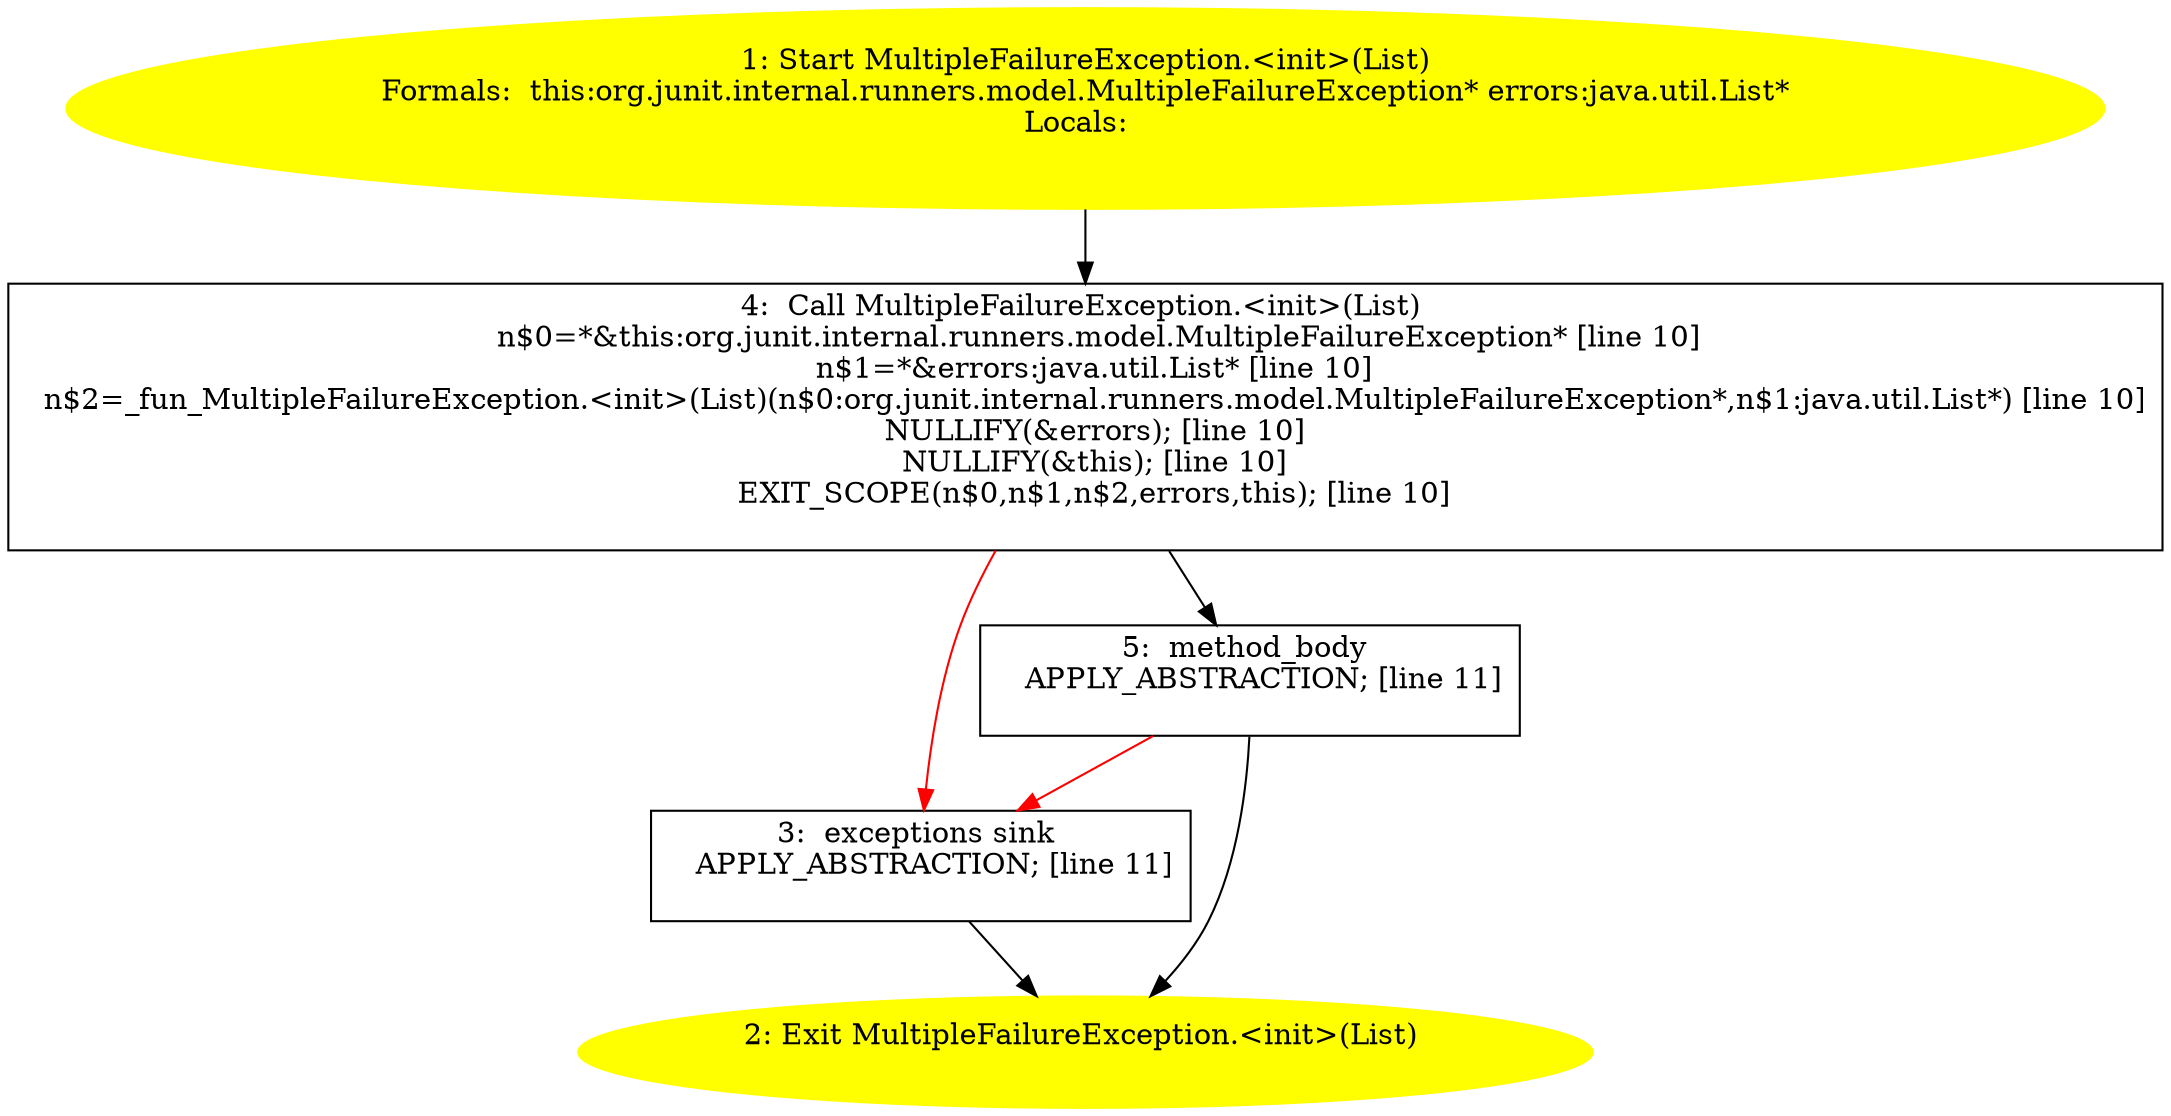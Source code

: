 /* @generated */
digraph cfg {
"org.junit.internal.runners.model.MultipleFailureException.<init>(java.util.List).d78fc180bffecb5ce6beeeef067fd17c_1" [label="1: Start MultipleFailureException.<init>(List)\nFormals:  this:org.junit.internal.runners.model.MultipleFailureException* errors:java.util.List*\nLocals:  \n  " color=yellow style=filled]
	

	 "org.junit.internal.runners.model.MultipleFailureException.<init>(java.util.List).d78fc180bffecb5ce6beeeef067fd17c_1" -> "org.junit.internal.runners.model.MultipleFailureException.<init>(java.util.List).d78fc180bffecb5ce6beeeef067fd17c_4" ;
"org.junit.internal.runners.model.MultipleFailureException.<init>(java.util.List).d78fc180bffecb5ce6beeeef067fd17c_2" [label="2: Exit MultipleFailureException.<init>(List) \n  " color=yellow style=filled]
	

"org.junit.internal.runners.model.MultipleFailureException.<init>(java.util.List).d78fc180bffecb5ce6beeeef067fd17c_3" [label="3:  exceptions sink \n   APPLY_ABSTRACTION; [line 11]\n " shape="box"]
	

	 "org.junit.internal.runners.model.MultipleFailureException.<init>(java.util.List).d78fc180bffecb5ce6beeeef067fd17c_3" -> "org.junit.internal.runners.model.MultipleFailureException.<init>(java.util.List).d78fc180bffecb5ce6beeeef067fd17c_2" ;
"org.junit.internal.runners.model.MultipleFailureException.<init>(java.util.List).d78fc180bffecb5ce6beeeef067fd17c_4" [label="4:  Call MultipleFailureException.<init>(List) \n   n$0=*&this:org.junit.internal.runners.model.MultipleFailureException* [line 10]\n  n$1=*&errors:java.util.List* [line 10]\n  n$2=_fun_MultipleFailureException.<init>(List)(n$0:org.junit.internal.runners.model.MultipleFailureException*,n$1:java.util.List*) [line 10]\n  NULLIFY(&errors); [line 10]\n  NULLIFY(&this); [line 10]\n  EXIT_SCOPE(n$0,n$1,n$2,errors,this); [line 10]\n " shape="box"]
	

	 "org.junit.internal.runners.model.MultipleFailureException.<init>(java.util.List).d78fc180bffecb5ce6beeeef067fd17c_4" -> "org.junit.internal.runners.model.MultipleFailureException.<init>(java.util.List).d78fc180bffecb5ce6beeeef067fd17c_5" ;
	 "org.junit.internal.runners.model.MultipleFailureException.<init>(java.util.List).d78fc180bffecb5ce6beeeef067fd17c_4" -> "org.junit.internal.runners.model.MultipleFailureException.<init>(java.util.List).d78fc180bffecb5ce6beeeef067fd17c_3" [color="red" ];
"org.junit.internal.runners.model.MultipleFailureException.<init>(java.util.List).d78fc180bffecb5ce6beeeef067fd17c_5" [label="5:  method_body \n   APPLY_ABSTRACTION; [line 11]\n " shape="box"]
	

	 "org.junit.internal.runners.model.MultipleFailureException.<init>(java.util.List).d78fc180bffecb5ce6beeeef067fd17c_5" -> "org.junit.internal.runners.model.MultipleFailureException.<init>(java.util.List).d78fc180bffecb5ce6beeeef067fd17c_2" ;
	 "org.junit.internal.runners.model.MultipleFailureException.<init>(java.util.List).d78fc180bffecb5ce6beeeef067fd17c_5" -> "org.junit.internal.runners.model.MultipleFailureException.<init>(java.util.List).d78fc180bffecb5ce6beeeef067fd17c_3" [color="red" ];
}
